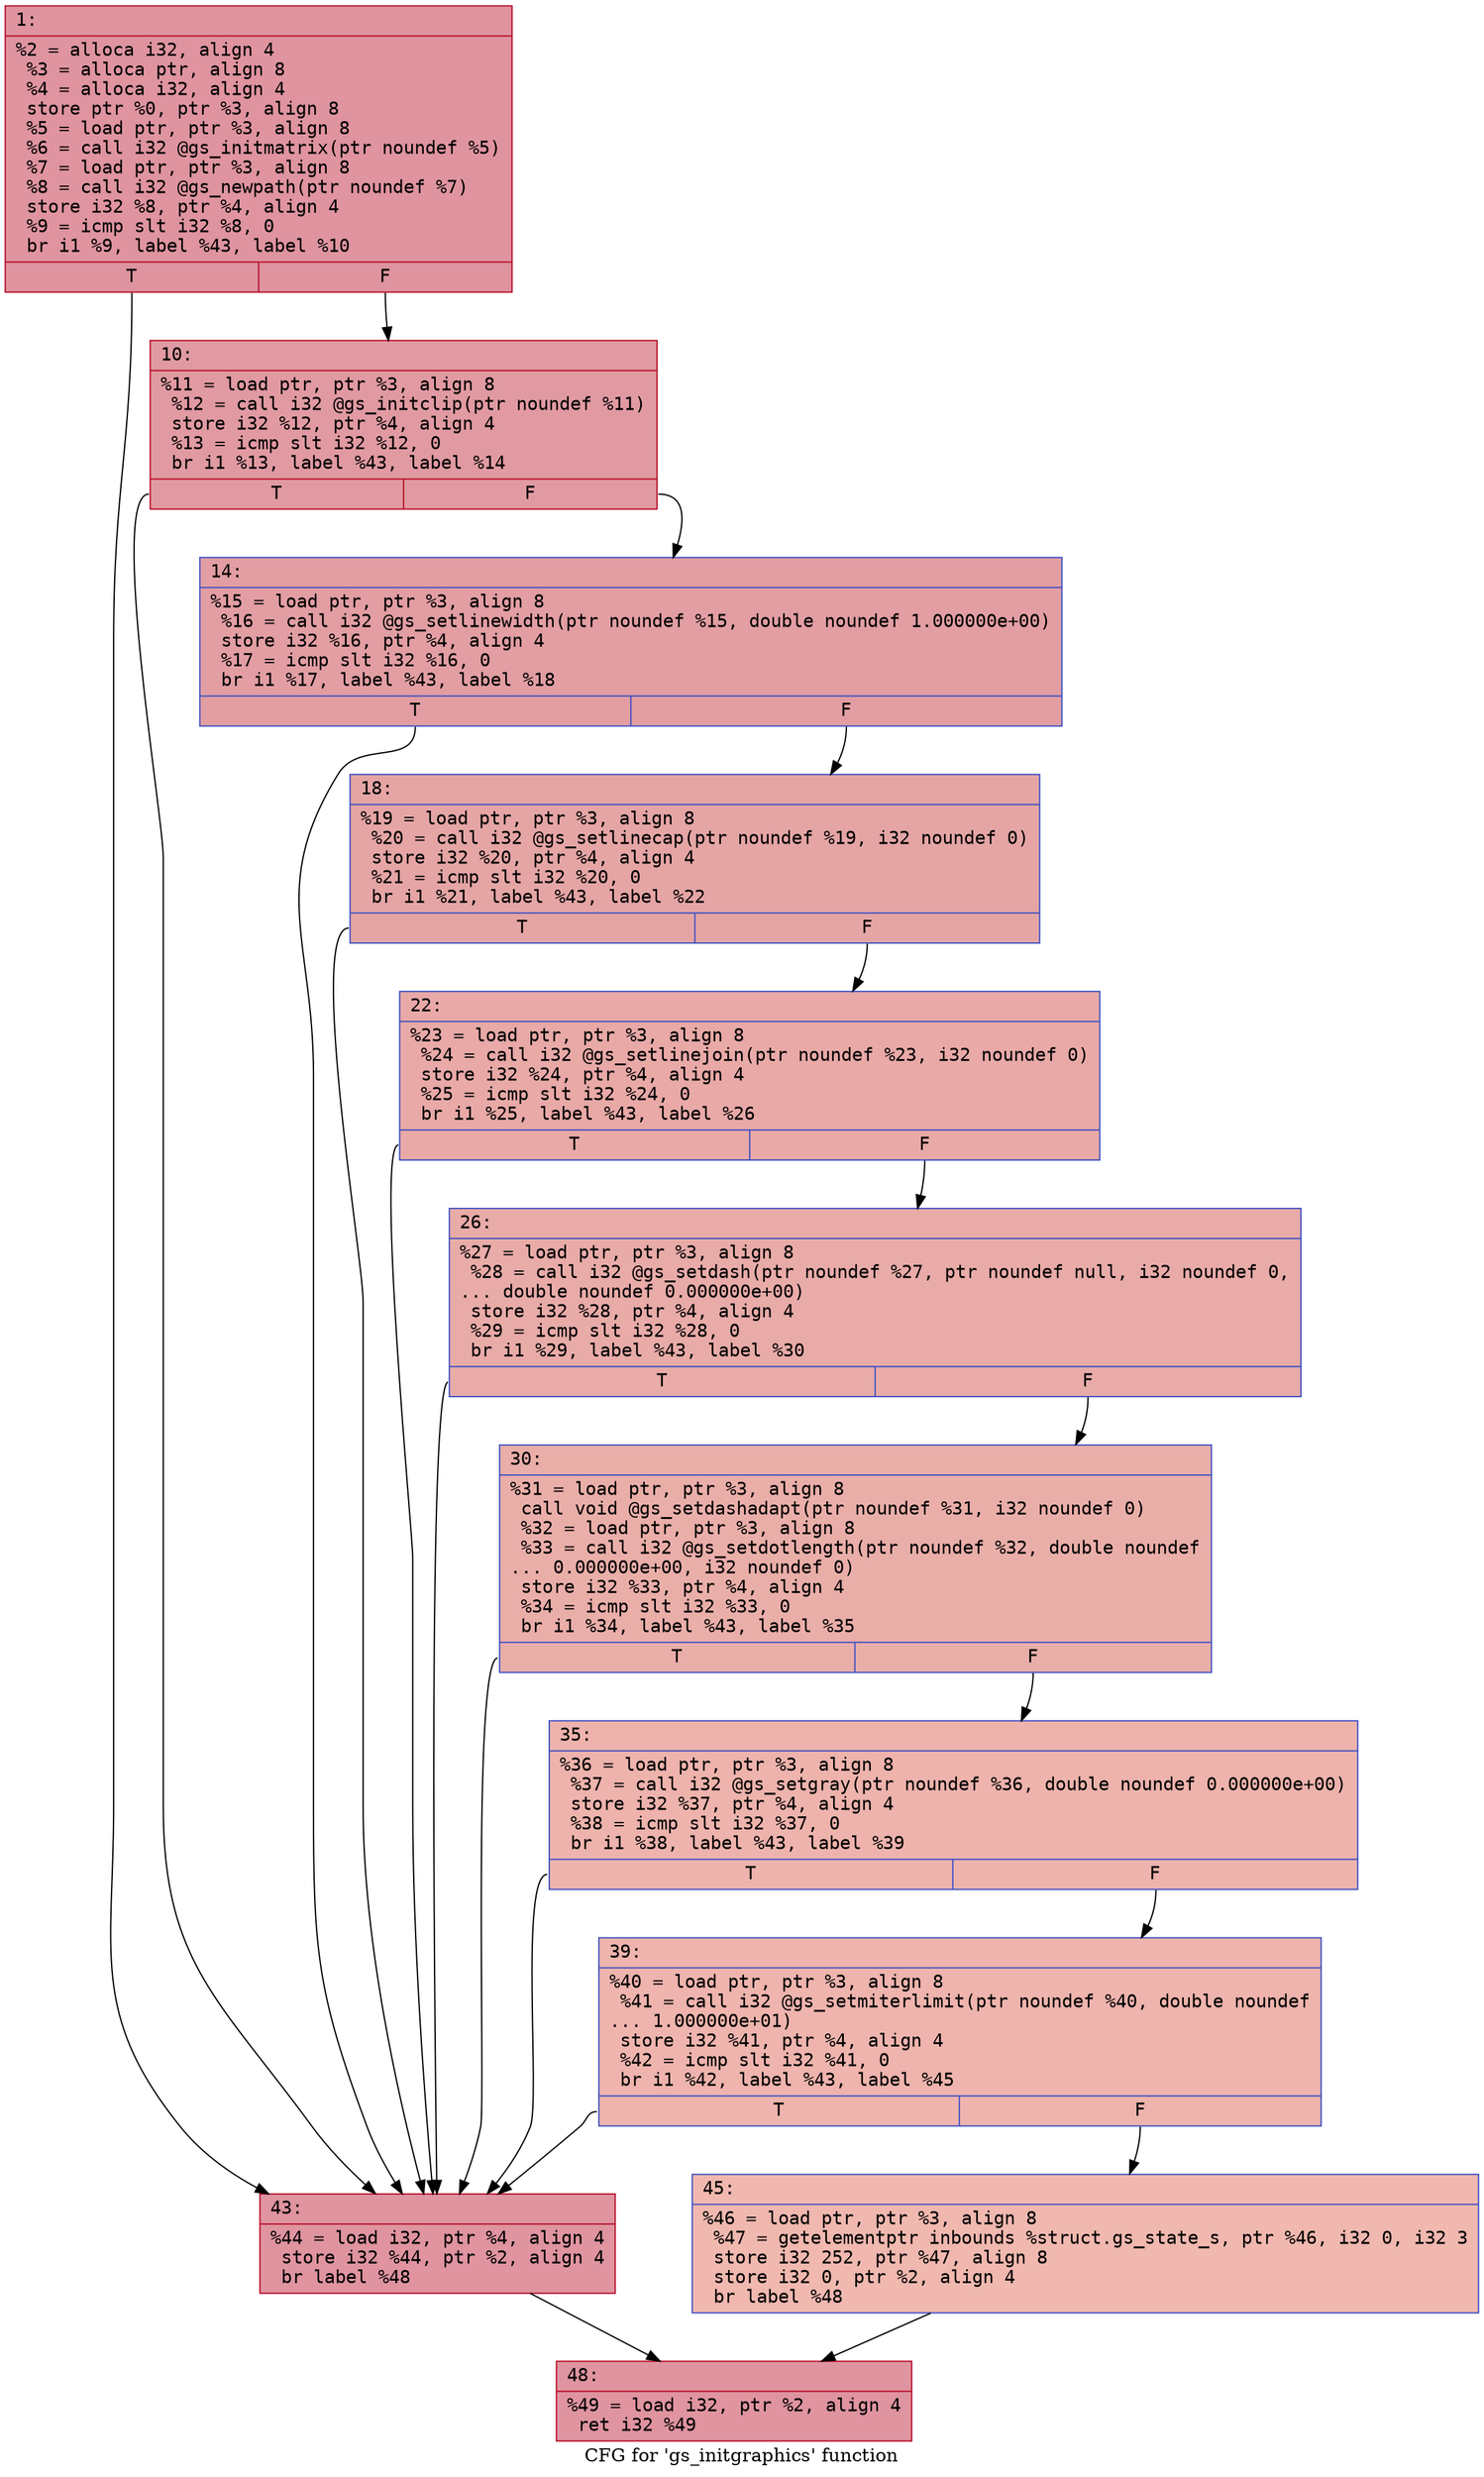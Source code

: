 digraph "CFG for 'gs_initgraphics' function" {
	label="CFG for 'gs_initgraphics' function";

	Node0x600000de4370 [shape=record,color="#b70d28ff", style=filled, fillcolor="#b70d2870" fontname="Courier",label="{1:\l|  %2 = alloca i32, align 4\l  %3 = alloca ptr, align 8\l  %4 = alloca i32, align 4\l  store ptr %0, ptr %3, align 8\l  %5 = load ptr, ptr %3, align 8\l  %6 = call i32 @gs_initmatrix(ptr noundef %5)\l  %7 = load ptr, ptr %3, align 8\l  %8 = call i32 @gs_newpath(ptr noundef %7)\l  store i32 %8, ptr %4, align 4\l  %9 = icmp slt i32 %8, 0\l  br i1 %9, label %43, label %10\l|{<s0>T|<s1>F}}"];
	Node0x600000de4370:s0 -> Node0x600000de4640[tooltip="1 -> 43\nProbability 37.50%" ];
	Node0x600000de4370:s1 -> Node0x600000de43c0[tooltip="1 -> 10\nProbability 62.50%" ];
	Node0x600000de43c0 [shape=record,color="#b70d28ff", style=filled, fillcolor="#bb1b2c70" fontname="Courier",label="{10:\l|  %11 = load ptr, ptr %3, align 8\l  %12 = call i32 @gs_initclip(ptr noundef %11)\l  store i32 %12, ptr %4, align 4\l  %13 = icmp slt i32 %12, 0\l  br i1 %13, label %43, label %14\l|{<s0>T|<s1>F}}"];
	Node0x600000de43c0:s0 -> Node0x600000de4640[tooltip="10 -> 43\nProbability 37.50%" ];
	Node0x600000de43c0:s1 -> Node0x600000de4410[tooltip="10 -> 14\nProbability 62.50%" ];
	Node0x600000de4410 [shape=record,color="#3d50c3ff", style=filled, fillcolor="#be242e70" fontname="Courier",label="{14:\l|  %15 = load ptr, ptr %3, align 8\l  %16 = call i32 @gs_setlinewidth(ptr noundef %15, double noundef 1.000000e+00)\l  store i32 %16, ptr %4, align 4\l  %17 = icmp slt i32 %16, 0\l  br i1 %17, label %43, label %18\l|{<s0>T|<s1>F}}"];
	Node0x600000de4410:s0 -> Node0x600000de4640[tooltip="14 -> 43\nProbability 37.50%" ];
	Node0x600000de4410:s1 -> Node0x600000de4460[tooltip="14 -> 18\nProbability 62.50%" ];
	Node0x600000de4460 [shape=record,color="#3d50c3ff", style=filled, fillcolor="#c5333470" fontname="Courier",label="{18:\l|  %19 = load ptr, ptr %3, align 8\l  %20 = call i32 @gs_setlinecap(ptr noundef %19, i32 noundef 0)\l  store i32 %20, ptr %4, align 4\l  %21 = icmp slt i32 %20, 0\l  br i1 %21, label %43, label %22\l|{<s0>T|<s1>F}}"];
	Node0x600000de4460:s0 -> Node0x600000de4640[tooltip="18 -> 43\nProbability 37.50%" ];
	Node0x600000de4460:s1 -> Node0x600000de44b0[tooltip="18 -> 22\nProbability 62.50%" ];
	Node0x600000de44b0 [shape=record,color="#3d50c3ff", style=filled, fillcolor="#ca3b3770" fontname="Courier",label="{22:\l|  %23 = load ptr, ptr %3, align 8\l  %24 = call i32 @gs_setlinejoin(ptr noundef %23, i32 noundef 0)\l  store i32 %24, ptr %4, align 4\l  %25 = icmp slt i32 %24, 0\l  br i1 %25, label %43, label %26\l|{<s0>T|<s1>F}}"];
	Node0x600000de44b0:s0 -> Node0x600000de4640[tooltip="22 -> 43\nProbability 37.50%" ];
	Node0x600000de44b0:s1 -> Node0x600000de4500[tooltip="22 -> 26\nProbability 62.50%" ];
	Node0x600000de4500 [shape=record,color="#3d50c3ff", style=filled, fillcolor="#cc403a70" fontname="Courier",label="{26:\l|  %27 = load ptr, ptr %3, align 8\l  %28 = call i32 @gs_setdash(ptr noundef %27, ptr noundef null, i32 noundef 0,\l... double noundef 0.000000e+00)\l  store i32 %28, ptr %4, align 4\l  %29 = icmp slt i32 %28, 0\l  br i1 %29, label %43, label %30\l|{<s0>T|<s1>F}}"];
	Node0x600000de4500:s0 -> Node0x600000de4640[tooltip="26 -> 43\nProbability 37.50%" ];
	Node0x600000de4500:s1 -> Node0x600000de4550[tooltip="26 -> 30\nProbability 62.50%" ];
	Node0x600000de4550 [shape=record,color="#3d50c3ff", style=filled, fillcolor="#d0473d70" fontname="Courier",label="{30:\l|  %31 = load ptr, ptr %3, align 8\l  call void @gs_setdashadapt(ptr noundef %31, i32 noundef 0)\l  %32 = load ptr, ptr %3, align 8\l  %33 = call i32 @gs_setdotlength(ptr noundef %32, double noundef\l... 0.000000e+00, i32 noundef 0)\l  store i32 %33, ptr %4, align 4\l  %34 = icmp slt i32 %33, 0\l  br i1 %34, label %43, label %35\l|{<s0>T|<s1>F}}"];
	Node0x600000de4550:s0 -> Node0x600000de4640[tooltip="30 -> 43\nProbability 37.50%" ];
	Node0x600000de4550:s1 -> Node0x600000de45a0[tooltip="30 -> 35\nProbability 62.50%" ];
	Node0x600000de45a0 [shape=record,color="#3d50c3ff", style=filled, fillcolor="#d6524470" fontname="Courier",label="{35:\l|  %36 = load ptr, ptr %3, align 8\l  %37 = call i32 @gs_setgray(ptr noundef %36, double noundef 0.000000e+00)\l  store i32 %37, ptr %4, align 4\l  %38 = icmp slt i32 %37, 0\l  br i1 %38, label %43, label %39\l|{<s0>T|<s1>F}}"];
	Node0x600000de45a0:s0 -> Node0x600000de4640[tooltip="35 -> 43\nProbability 37.50%" ];
	Node0x600000de45a0:s1 -> Node0x600000de45f0[tooltip="35 -> 39\nProbability 62.50%" ];
	Node0x600000de45f0 [shape=record,color="#3d50c3ff", style=filled, fillcolor="#d8564670" fontname="Courier",label="{39:\l|  %40 = load ptr, ptr %3, align 8\l  %41 = call i32 @gs_setmiterlimit(ptr noundef %40, double noundef\l... 1.000000e+01)\l  store i32 %41, ptr %4, align 4\l  %42 = icmp slt i32 %41, 0\l  br i1 %42, label %43, label %45\l|{<s0>T|<s1>F}}"];
	Node0x600000de45f0:s0 -> Node0x600000de4640[tooltip="39 -> 43\nProbability 37.50%" ];
	Node0x600000de45f0:s1 -> Node0x600000de4690[tooltip="39 -> 45\nProbability 62.50%" ];
	Node0x600000de4640 [shape=record,color="#b70d28ff", style=filled, fillcolor="#b70d2870" fontname="Courier",label="{43:\l|  %44 = load i32, ptr %4, align 4\l  store i32 %44, ptr %2, align 4\l  br label %48\l}"];
	Node0x600000de4640 -> Node0x600000de46e0[tooltip="43 -> 48\nProbability 100.00%" ];
	Node0x600000de4690 [shape=record,color="#3d50c3ff", style=filled, fillcolor="#dc5d4a70" fontname="Courier",label="{45:\l|  %46 = load ptr, ptr %3, align 8\l  %47 = getelementptr inbounds %struct.gs_state_s, ptr %46, i32 0, i32 3\l  store i32 252, ptr %47, align 8\l  store i32 0, ptr %2, align 4\l  br label %48\l}"];
	Node0x600000de4690 -> Node0x600000de46e0[tooltip="45 -> 48\nProbability 100.00%" ];
	Node0x600000de46e0 [shape=record,color="#b70d28ff", style=filled, fillcolor="#b70d2870" fontname="Courier",label="{48:\l|  %49 = load i32, ptr %2, align 4\l  ret i32 %49\l}"];
}

